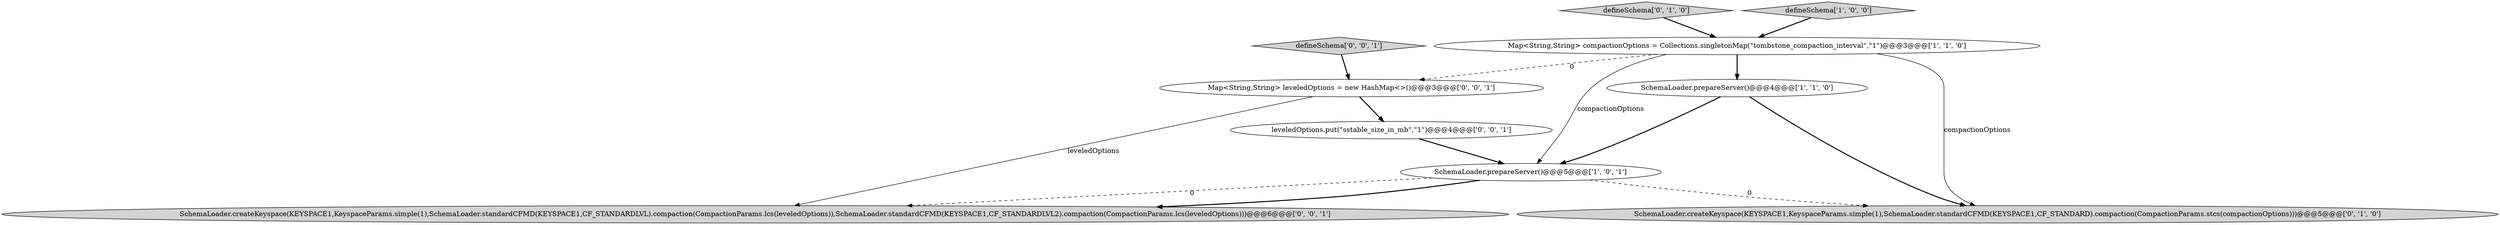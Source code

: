 digraph {
2 [style = filled, label = "SchemaLoader.prepareServer()@@@4@@@['1', '1', '0']", fillcolor = white, shape = ellipse image = "AAA0AAABBB1BBB"];
3 [style = filled, label = "SchemaLoader.prepareServer()@@@5@@@['1', '0', '1']", fillcolor = white, shape = ellipse image = "AAA0AAABBB1BBB"];
5 [style = filled, label = "defineSchema['0', '1', '0']", fillcolor = lightgray, shape = diamond image = "AAA0AAABBB2BBB"];
7 [style = filled, label = "SchemaLoader.createKeyspace(KEYSPACE1,KeyspaceParams.simple(1),SchemaLoader.standardCFMD(KEYSPACE1,CF_STANDARDLVL).compaction(CompactionParams.lcs(leveledOptions)),SchemaLoader.standardCFMD(KEYSPACE1,CF_STANDARDLVL2).compaction(CompactionParams.lcs(leveledOptions)))@@@6@@@['0', '0', '1']", fillcolor = lightgray, shape = ellipse image = "AAA0AAABBB3BBB"];
8 [style = filled, label = "defineSchema['0', '0', '1']", fillcolor = lightgray, shape = diamond image = "AAA0AAABBB3BBB"];
4 [style = filled, label = "SchemaLoader.createKeyspace(KEYSPACE1,KeyspaceParams.simple(1),SchemaLoader.standardCFMD(KEYSPACE1,CF_STANDARD).compaction(CompactionParams.stcs(compactionOptions)))@@@5@@@['0', '1', '0']", fillcolor = lightgray, shape = ellipse image = "AAA1AAABBB2BBB"];
9 [style = filled, label = "leveledOptions.put(\"sstable_size_in_mb\",\"1\")@@@4@@@['0', '0', '1']", fillcolor = white, shape = ellipse image = "AAA0AAABBB3BBB"];
6 [style = filled, label = "Map<String,String> leveledOptions = new HashMap<>()@@@3@@@['0', '0', '1']", fillcolor = white, shape = ellipse image = "AAA0AAABBB3BBB"];
1 [style = filled, label = "Map<String,String> compactionOptions = Collections.singletonMap(\"tombstone_compaction_interval\",\"1\")@@@3@@@['1', '1', '0']", fillcolor = white, shape = ellipse image = "AAA0AAABBB1BBB"];
0 [style = filled, label = "defineSchema['1', '0', '0']", fillcolor = lightgray, shape = diamond image = "AAA0AAABBB1BBB"];
9->3 [style = bold, label=""];
1->6 [style = dashed, label="0"];
1->3 [style = solid, label="compactionOptions"];
3->4 [style = dashed, label="0"];
2->4 [style = bold, label=""];
8->6 [style = bold, label=""];
6->7 [style = solid, label="leveledOptions"];
3->7 [style = bold, label=""];
1->2 [style = bold, label=""];
0->1 [style = bold, label=""];
3->7 [style = dashed, label="0"];
1->4 [style = solid, label="compactionOptions"];
2->3 [style = bold, label=""];
6->9 [style = bold, label=""];
5->1 [style = bold, label=""];
}
